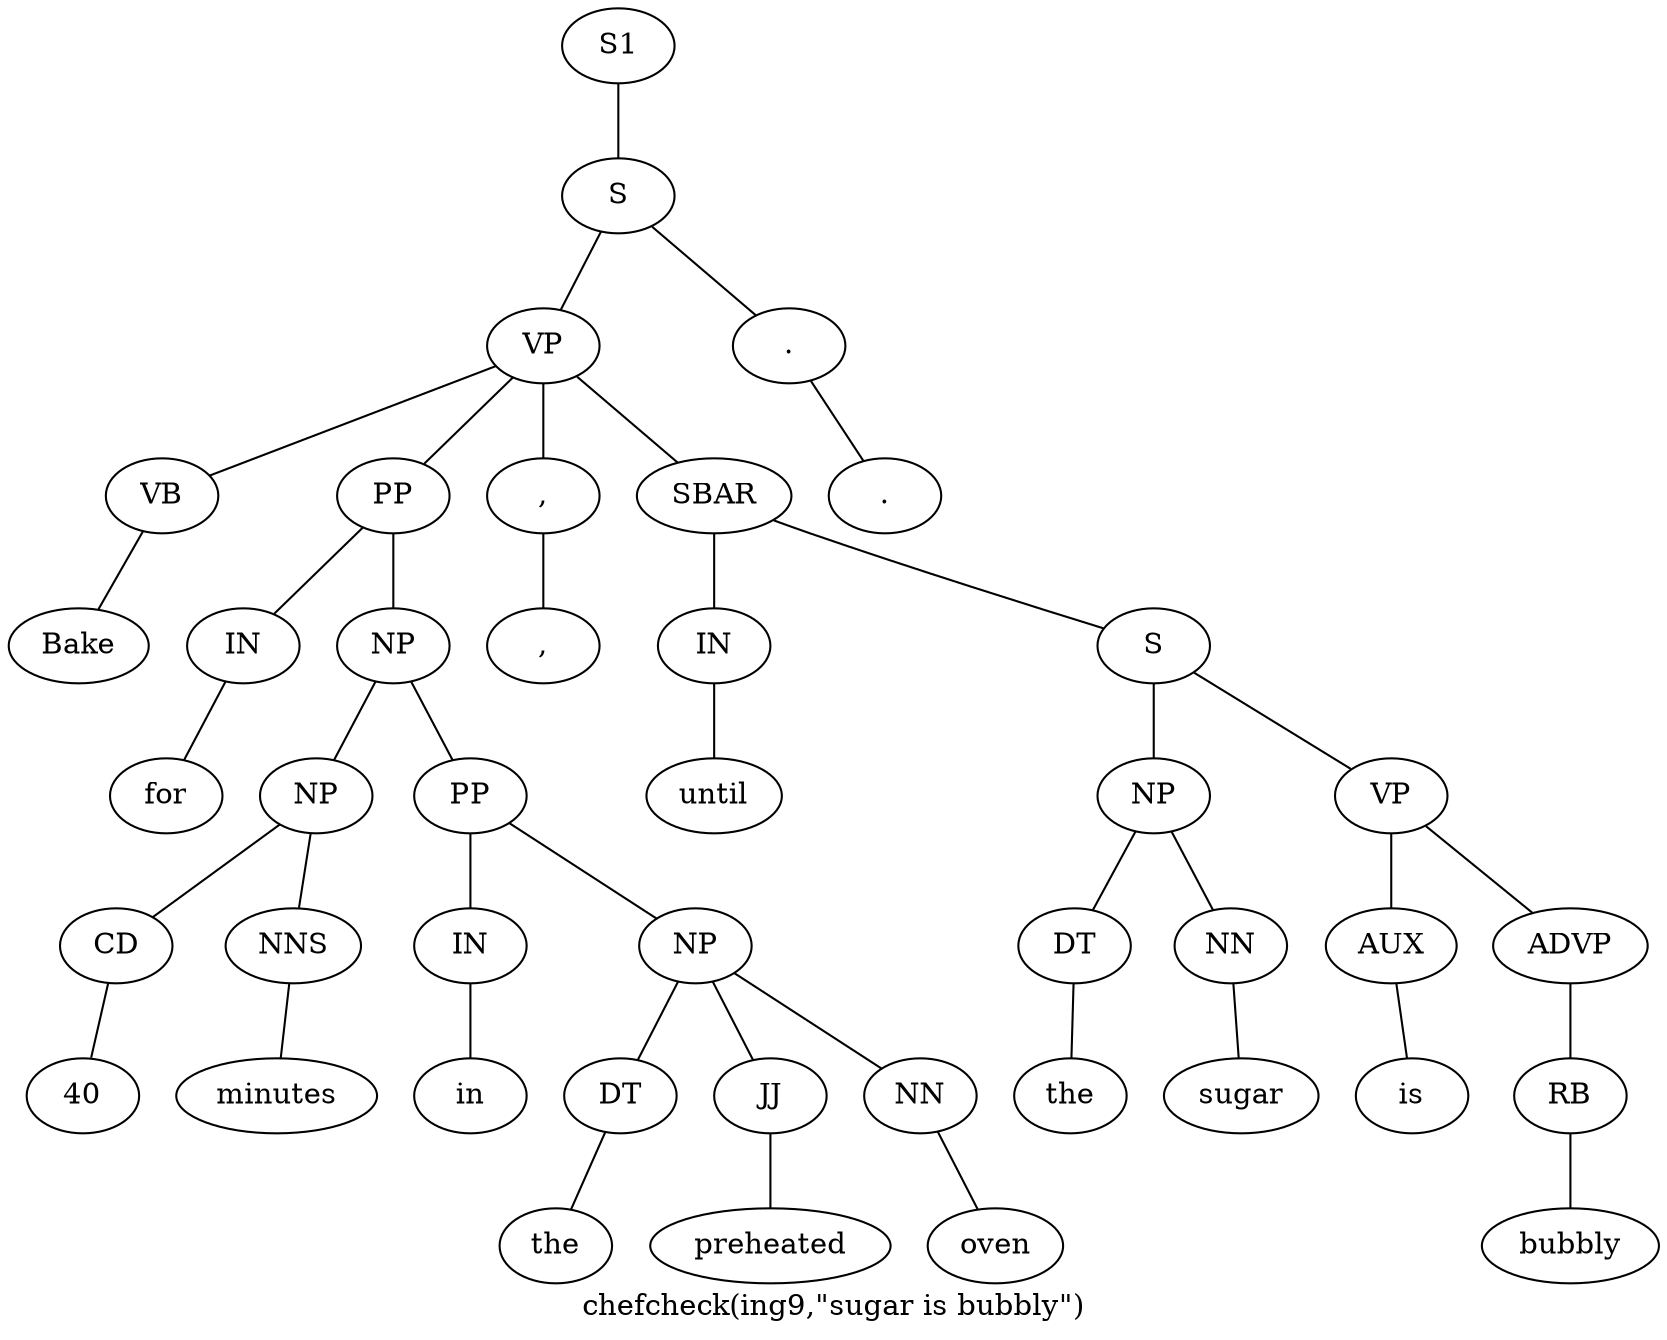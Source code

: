 graph SyntaxGraph {
	label = "chefcheck(ing9,\"sugar is bubbly\")";
	Node0 [label="S1"];
	Node1 [label="S"];
	Node2 [label="VP"];
	Node3 [label="VB"];
	Node4 [label="Bake"];
	Node5 [label="PP"];
	Node6 [label="IN"];
	Node7 [label="for"];
	Node8 [label="NP"];
	Node9 [label="NP"];
	Node10 [label="CD"];
	Node11 [label="40"];
	Node12 [label="NNS"];
	Node13 [label="minutes"];
	Node14 [label="PP"];
	Node15 [label="IN"];
	Node16 [label="in"];
	Node17 [label="NP"];
	Node18 [label="DT"];
	Node19 [label="the"];
	Node20 [label="JJ"];
	Node21 [label="preheated"];
	Node22 [label="NN"];
	Node23 [label="oven"];
	Node24 [label=","];
	Node25 [label=","];
	Node26 [label="SBAR"];
	Node27 [label="IN"];
	Node28 [label="until"];
	Node29 [label="S"];
	Node30 [label="NP"];
	Node31 [label="DT"];
	Node32 [label="the"];
	Node33 [label="NN"];
	Node34 [label="sugar"];
	Node35 [label="VP"];
	Node36 [label="AUX"];
	Node37 [label="is"];
	Node38 [label="ADVP"];
	Node39 [label="RB"];
	Node40 [label="bubbly"];
	Node41 [label="."];
	Node42 [label="."];

	Node0 -- Node1;
	Node1 -- Node2;
	Node1 -- Node41;
	Node2 -- Node3;
	Node2 -- Node5;
	Node2 -- Node24;
	Node2 -- Node26;
	Node3 -- Node4;
	Node5 -- Node6;
	Node5 -- Node8;
	Node6 -- Node7;
	Node8 -- Node9;
	Node8 -- Node14;
	Node9 -- Node10;
	Node9 -- Node12;
	Node10 -- Node11;
	Node12 -- Node13;
	Node14 -- Node15;
	Node14 -- Node17;
	Node15 -- Node16;
	Node17 -- Node18;
	Node17 -- Node20;
	Node17 -- Node22;
	Node18 -- Node19;
	Node20 -- Node21;
	Node22 -- Node23;
	Node24 -- Node25;
	Node26 -- Node27;
	Node26 -- Node29;
	Node27 -- Node28;
	Node29 -- Node30;
	Node29 -- Node35;
	Node30 -- Node31;
	Node30 -- Node33;
	Node31 -- Node32;
	Node33 -- Node34;
	Node35 -- Node36;
	Node35 -- Node38;
	Node36 -- Node37;
	Node38 -- Node39;
	Node39 -- Node40;
	Node41 -- Node42;
}